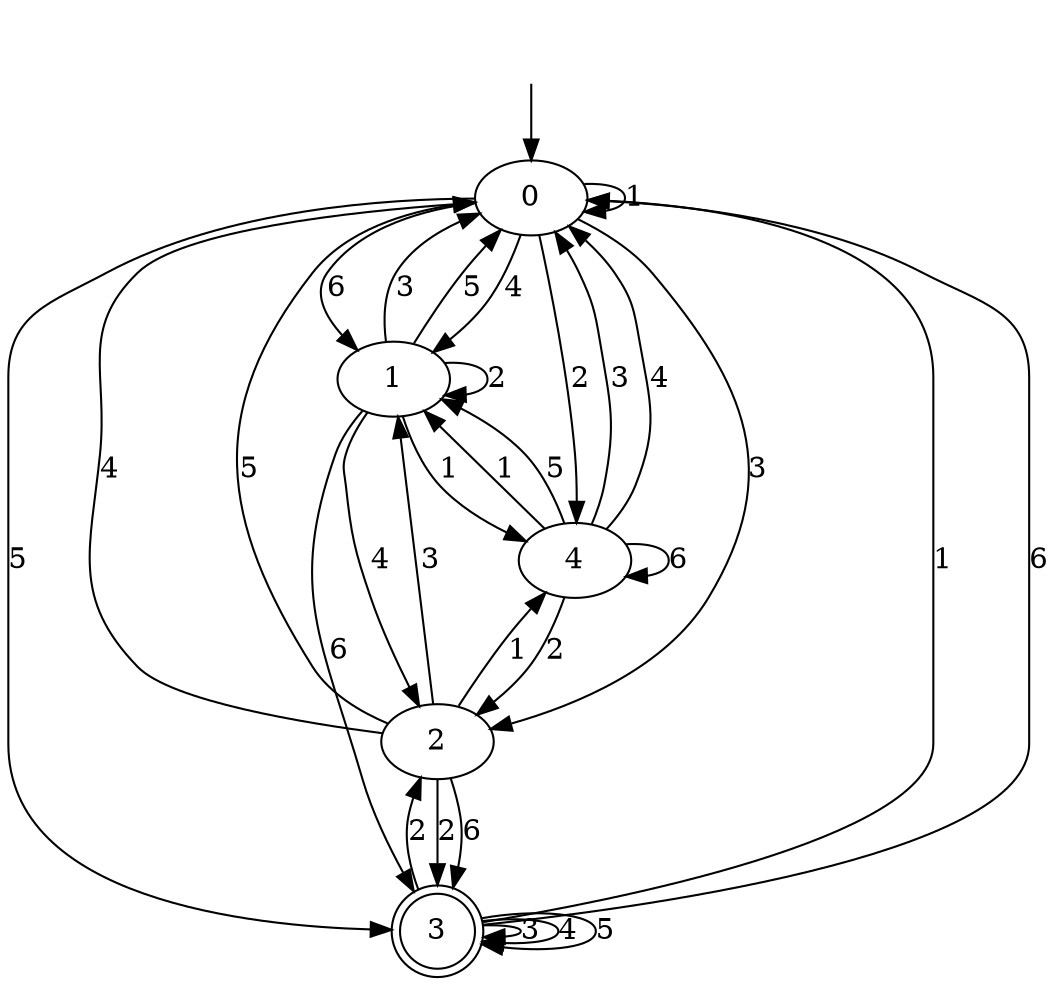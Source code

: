 digraph dfa_size_5_inputs_6_5 {
0 [label=0];
1 [label=1];
2 [label=2];
3 [label=3, shape=doublecircle];
4 [label=4];
0 -> 0  [label=1];
0 -> 4  [label=2];
0 -> 2  [label=3];
0 -> 1  [label=4];
0 -> 3  [label=5];
0 -> 1  [label=6];
1 -> 4  [label=1];
1 -> 1  [label=2];
1 -> 0  [label=3];
1 -> 2  [label=4];
1 -> 0  [label=5];
1 -> 3  [label=6];
2 -> 4  [label=1];
2 -> 3  [label=2];
2 -> 1  [label=3];
2 -> 0  [label=4];
2 -> 0  [label=5];
2 -> 3  [label=6];
3 -> 0  [label=1];
3 -> 2  [label=2];
3 -> 3  [label=3];
3 -> 3  [label=4];
3 -> 3  [label=5];
3 -> 0  [label=6];
4 -> 1  [label=1];
4 -> 2  [label=2];
4 -> 0  [label=3];
4 -> 0  [label=4];
4 -> 1  [label=5];
4 -> 4  [label=6];
__start0 [label="", shape=none];
__start0 -> 0  [label=""];
}
